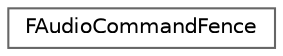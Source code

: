 digraph "Graphical Class Hierarchy"
{
 // INTERACTIVE_SVG=YES
 // LATEX_PDF_SIZE
  bgcolor="transparent";
  edge [fontname=Helvetica,fontsize=10,labelfontname=Helvetica,labelfontsize=10];
  node [fontname=Helvetica,fontsize=10,shape=box,height=0.2,width=0.4];
  rankdir="LR";
  Node0 [id="Node000000",label="FAudioCommandFence",height=0.2,width=0.4,color="grey40", fillcolor="white", style="filled",URL="$d5/d4d/classFAudioCommandFence.html",tooltip="Used to track pending audio commands from the game thread."];
}
